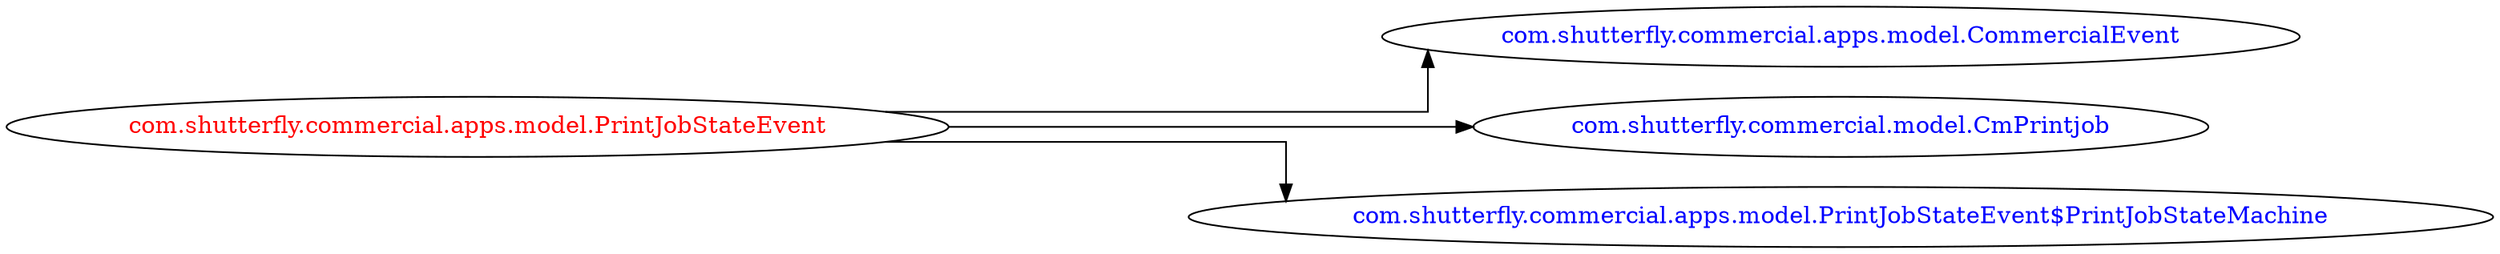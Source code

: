 digraph dependencyGraph {
 concentrate=true;
 ranksep="2.0";
 rankdir="LR"; 
 splines="ortho";
"com.shutterfly.commercial.apps.model.PrintJobStateEvent" [fontcolor="red"];
"com.shutterfly.commercial.apps.model.CommercialEvent" [ fontcolor="blue" ];
"com.shutterfly.commercial.apps.model.PrintJobStateEvent"->"com.shutterfly.commercial.apps.model.CommercialEvent";
"com.shutterfly.commercial.model.CmPrintjob" [ fontcolor="blue" ];
"com.shutterfly.commercial.apps.model.PrintJobStateEvent"->"com.shutterfly.commercial.model.CmPrintjob";
"com.shutterfly.commercial.apps.model.PrintJobStateEvent$PrintJobStateMachine" [ fontcolor="blue" ];
"com.shutterfly.commercial.apps.model.PrintJobStateEvent"->"com.shutterfly.commercial.apps.model.PrintJobStateEvent$PrintJobStateMachine";
}